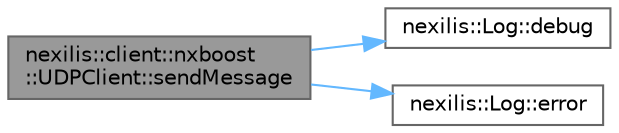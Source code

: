 digraph "nexilis::client::nxboost::UDPClient::sendMessage"
{
 // LATEX_PDF_SIZE
  bgcolor="transparent";
  edge [fontname=Helvetica,fontsize=10,labelfontname=Helvetica,labelfontsize=10];
  node [fontname=Helvetica,fontsize=10,shape=box,height=0.2,width=0.4];
  rankdir="LR";
  Node1 [id="Node000001",label="nexilis::client::nxboost\l::UDPClient::sendMessage",height=0.2,width=0.4,color="gray40", fillcolor="grey60", style="filled", fontcolor="black",tooltip="ClientProtocol::sendMessage(const nx_data& message) implementation."];
  Node1 -> Node2 [id="edge1_Node000001_Node000002",color="steelblue1",style="solid",tooltip=" "];
  Node2 [id="Node000002",label="nexilis::Log::debug",height=0.2,width=0.4,color="grey40", fillcolor="white", style="filled",URL="$dc/dbc/classnexilis_1_1Log.html#a8818a693340eed14a9110c9988eac982",tooltip="All the overloaded printing functions."];
  Node1 -> Node3 [id="edge2_Node000001_Node000003",color="steelblue1",style="solid",tooltip=" "];
  Node3 [id="Node000003",label="nexilis::Log::error",height=0.2,width=0.4,color="grey40", fillcolor="white", style="filled",URL="$dc/dbc/classnexilis_1_1Log.html#a49959aac4210e93d1ccd1977e08dba80",tooltip=" "];
}
